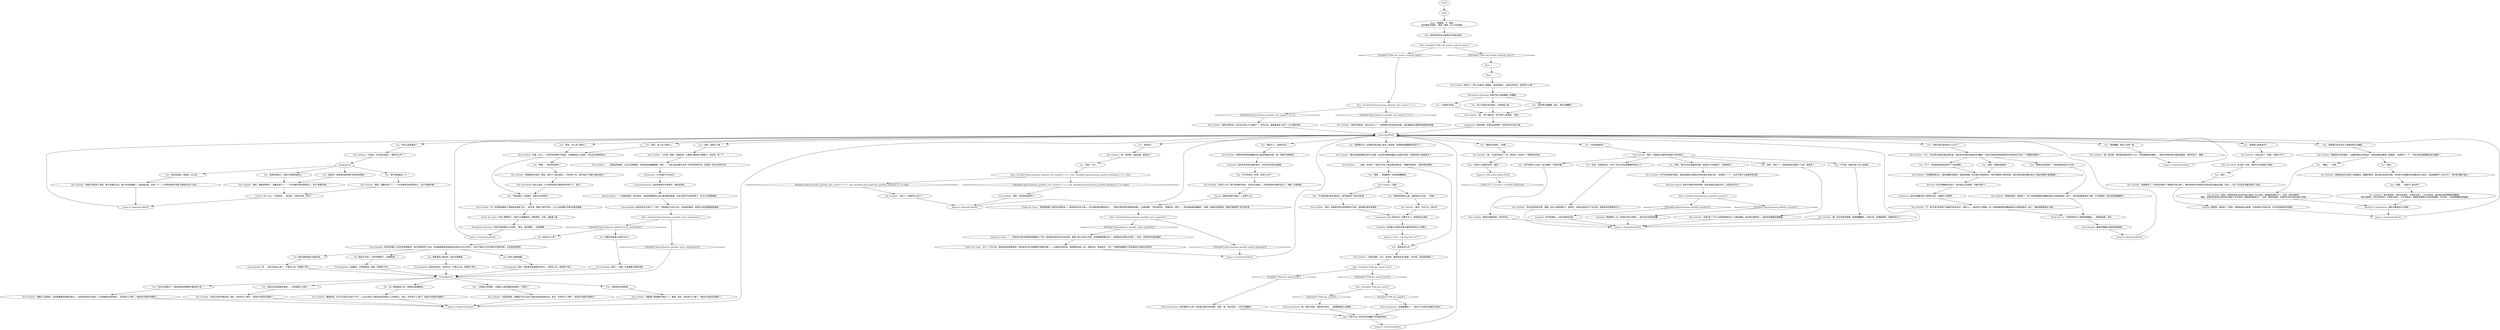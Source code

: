 # KINEEMA / LAZARETH CALL
# Here you can complete TASK.call_station_lazareth and get mocked by Nix Gottlieb.
# ==================================================
digraph G {
	  0 [label="START"];
	  1 [label="input"];
	  2 [label="You: “你知道那个人是谁吗，我告诉过你的那个……”"];
	  3 [label="You: “挺好的！我觉得对我的案子真的很有帮助！”"];
	  4 [label="Jump to: [lazarethcallhub]"];
	  5 [label="Nix Gottlieb: “没错。”"];
	  6 [label="Endurance: 金钱大概都流向了那帮年迈的，油腻的人兜里吧……"];
	  7 [label="You: “难怪我觉得这么疼。我感觉自己已经……坏掉了。”"];
	  8 [label="Jump to: [The actual Radio HUB]"];
	  9 [label="Nix Gottlieb: “很好。我要去验尸了。一个叫切斯特·麦克莱恩的人，死于*鱼类中毒*。”"];
	  10 [label="Nix Gottlieb: “是的，你是我注定要不断承受不幸的命运。”"];
	  11 [label="You: “医生，有人伤了我的心。”"];
	  12 [label="You: “不过我还是*感觉*挺好的。我可能承受了很大的伤害。”"];
	  13 [label="Nix Gottlieb: “什么，你又想让我给你做血液检查，然后告诉你情况到底有多*糟糕*？你想让我把你身体里面所有坏掉的地方列出一个完整的清单吗？”"];
	  14 [label="Esprit de Corps: “过了一个月之后，我找到机会想感谢他，然后发现*他*压根都想不起那件事了——这就是戈特利布。跟恶魔勾结在一起，他绝对有，我很肯定。干杯！”啤酒杯碰撞的叮当声淹没在大家的对话声中……"];
	  15 [label="You: “我觉得你在取笑我。”"];
	  16 [label="You: “所以你也看见了？我的身体变成黑暗中最后的火炬？”"];
	  17 [label="You: “我想伸手从一台旋转的电风扇上抓住一条领带，但是整条胳膊都疼的受不了。”"];
	  18 [label="You: “是的，我想知道真相！”"];
	  19 [label="Encyclopedia: 你还有机会的。还有时间。不管怎么说，回答那个男人。"];
	  20 [label="Nix Gottlieb: “很高兴听到这个消息。案子处理完之后，抽个时间来看看——我会抽点血，检查一下——让你知道你的‘肝脏’还能给你多少‘永远’。”"];
	  21 [label="Nix Gottlieb: “我是戈特利布。现在又怎么了？”在那熟悉又刺耳的声音里，没有表露出丝毫想知道答案的迹象。"];
	  22 [label="Nix Gottlieb: “很好！还有其他抱怨吗？”"];
	  23 [label="Nix Gottlieb: “那就这样吧。我得走了。有个白痴用氰基丙烯酸盐把自己的眼皮黏在一起了。*看*起来像是麦克·托森，不过很难说，因为他的眼睛都肿了……”"];
	  24 [label="Endurance: 火行者是不可以死的。"];
	  25 [label="Encyclopedia: 是的，特别是年轻国家的年轻人。不管怎么说，回答那个男人。"];
	  26 [label="Logic: 节制*可以*立刻对你的健康产生积极的影响。"];
	  27 [label="Authority: 他的声音没有丝毫的惊讶。只有无忧无虑的优越性。"];
	  28 [label="You: “我的情况很糟糕，医生。真的*很糟糕*。”"];
	  29 [label="Nix Gottlieb: “那我们就继续吧。时间不等人。”"];
	  30 [label="Nix Gottlieb: “对于你来说是可能的。我还指望自己的肺比你的肝脏多活很久呢。”他停顿了一下。“这并不是什么值得庆祝的事。”"];
	  31 [label="Reaction Speed: 他说不值得庆祝的时候，是在说他会活得比较久，还是你活不长？"];
	  32 [label="Nix Gottlieb: “那是高血压引起的小血管颤动，愚蠢的警官。就在我们说话的时候，你的视力可能都在持续遭受永久损伤。对此我就帮不上多大忙了。我不是*眼科*医生。”"];
	  33 [label="Nix Gottlieb: “据我所知，你只不过是正中他们下怀——让自己失去了做任何有实际意义工作的能力。现在，你还有什么*眼下，很迫切*的医学问题吗？”"];
	  34 [label="Encyclopedia: 呃……他们已经这么做了。不管怎么说，回答那个男人。"];
	  35 [label="Composure: 听上去他对这一切都不关心。明显轻松又愉快。"];
	  36 [label="Jump to: [lazarethcallhub]"];
	  37 [label="Alice: “……”"];
	  38 [label="You: “我决定戒掉。彻底的。永久的。”"];
	  39 [label="You: “当然，当然了——但是你能说说我吗？比如，我是谁？”"];
	  40 [label="Nix Gottlieb: “……或者，其实呢！”他似乎对这个想法感到很惊讶。“根据你的情况，可能*两者*都有。”"];
	  41 [label="You: “等等……两者都有？听起来很糟糕啊。”"];
	  42 [label="Electrochemistry: 哦，但是兴奋剂，美妙的兴奋剂……跟酒精是那么的般配……"];
	  43 [label="Electrochemistry: 这就提醒我了——我们什么时候才能拿到兴奋剂？"];
	  44 [label="Nix Gottlieb: “还有什么吗？我不是*脑科*医生。往好的方面想——你现在拥有全新的生活了。明智一点使用吧。”"];
	  45 [label="You: 但是为什么呢？"];
	  46 [label="Chester McLaine: “去你妈的……我没死，只是有点疼，好吗？”"];
	  47 [label="You: “那就先这样吧。”[挂断。]"];
	  48 [label="You: “是的……”"];
	  49 [label="You: “是的，我是火行者。”"];
	  50 [label="Nix Gottlieb: “火行者？是啊，你确实是。只要别对着你的火脚吸气。其实吧，等一下……”"];
	  51 [label="Nix Gottlieb: “你一定是把我跟某个亲密朋友搞混了吧……我不是。我是个医学专家——手上总会遇到*白痴*的紧急事故。”"];
	  52 [label="Encyclopedia: 大家都说，无知便是福。快啊，回答那个男人。"];
	  53 [label="Alice: “稍微等一下，警官……”\n她好像有点犹豫。“是的，警官，马上为你接通……”"];
	  54 [label="Suggestion: 是在咆哮，还是压抑的呻吟？这里对你可没多少爱。"];
	  55 [label="You: “我不知道什么命运。我只想聊一个医学问题。”"];
	  56 [label="Nix Gottlieb: “很忙的那种。没有生命危险，只是有点烦人。对于你来说。我这里还有更重要的事要做。”\n“很忙的那种。没有生命危险，只是有点烦人。对于你来说，这就是你神枪手名声的附属品。至于我——还有更重要的事要做。”"];
	  57 [label="Empathy: 你没能从戈特利布医生那里感觉到什么同理心。"];
	  58 [label="You: “等等……热恋然后被甩？”"];
	  59 [label="Nix Gottlieb: “是那些家伙说的，警官。说有个小妞勾搭你——然后甩了你。把你当成个空果汁盒给扔掉了。”"];
	  60 [label="Pain Threshold: 别往心里去。并不是你的盒子里就没有*果汁*了，老兄。"];
	  61 [label="Alice: “……”"];
	  63 [label="Empathy: 你可别臭美——他不会想念你的。"];
	  64 [label="Nix Gottlieb: “听着，伙计——*热恋然后被甩*不是病。大家都是这么过来的。你应该为她感到高兴。”"];
	  65 [label="Alice: Variable[\"plaza.kineema_gottlieb_esprit_appendix\"]"];
	  66 [label="Variable[\"plaza.kineema_gottlieb_esprit_appendix\"]", shape=diamond];
	  67 [label="!(Variable[\"plaza.kineema_gottlieb_esprit_appendix\"])", shape=diamond];
	  68 [label="You: “你不吃惊吗？好吧。还有什么吗？”"];
	  69 [label="Pain Threshold: 有点吧。天啦，但是它在你的胸口*燃烧*……"];
	  70 [label="Nix Gottlieb: “不，我*不想*听到那个话题的*政治评论*。事实上——我还有工作要做。有个白痴用氰基丙烯酸盐把自己的眼皮黏在一起了。看起来像是麦克·托森。”"];
	  71 [label="Jump to: [You: \"\"So what do I do?\"\"]"];
	  72 [label="Nix Gottlieb: “不知道。不过现在知道了。喝的怎么样了？”"];
	  73 [label="Nix Gottlieb: “太好了！你喝的怎么样了？”"];
	  74 [label="You: “你知道我是谁？”"];
	  75 [label="You: “我不想再提这个了。”"];
	  76 [label="Nix Gottlieb: “你是*谁*？不久之前你刚刚失去了人类的面貌。现在我们继续吧——我还有很重要的事要做。”"];
	  77 [label="Nix Gottlieb: “少喝点酒吧，伙计。其实呢，最好是完全*戒酒*。药也是。还有其他事吗？”"];
	  78 [label="You: “我明白你的意思了。我还是继续回去工作吧。”"];
	  79 [label="Jump to: [lazarethcallhub]"];
	  80 [label="Nix Gottlieb: “在我听起来，更像是不会让任何人感到惊讶的新闻头条。现在，你还有什么*眼下，很迫切*的医学问题吗？”"];
	  81 [label="You: 年轻人都很愚蠢。"];
	  82 [label="You: 我希望自己很年轻，而且充满激情。"];
	  83 [label="Volition: 接受吧。身体是一个物体，是物体就会出故障。在其他部分坏掉之前，先尽你所能好好利用吧。"];
	  84 [label="Jump to: [lazarethcallhub]"];
	  85 [label="Jump to: [lazarethcallhub]"];
	  86 [label="Nix Gottlieb: “你想要真真正正、毫无隐瞒的真相吗？那就别喝酒，吃点镁片和维他命D。我们的警局不是养老院。我们没有资金安置已经过了黄金时期的*摇滚明星*。”"];
	  87 [label="Nix Gottlieb: “很好，都能得奖章了。我要去验尸了。一个叫切斯特·麦克莱恩的人，死于*鱼类中毒*。”"];
	  88 [label="Nix Gottlieb: “哦，是你啊。我知道加姆洛克有个女人，特别精通这种事情……但我不想把你强行推到她面前。祝你好运了，警探。”"];
	  89 [label="You: “对不起，我给你添了这么多麻烦……”"];
	  90 [label="Alice: Variable[\"TASK.get_speed_done\"]"];
	  91 [label="Variable[\"TASK.get_speed_done\"]", shape=diamond];
	  92 [label="!(Variable[\"TASK.get_speed_done\"])", shape=diamond];
	  93 [label="Alice: Variable[\"TASK.get_speed\"]"];
	  94 [label="Variable[\"TASK.get_speed\"]", shape=diamond];
	  95 [label="!(Variable[\"TASK.get_speed\"])", shape=diamond];
	  96 [label="Nix Gottlieb: “那就更好了！还有别的事吗？我倒是不担心那个。像你这种年纪的警官总是有冠状动脉的问题。而且——死亡不过是生命最自然的一部分。”"];
	  97 [label="Encyclopedia: 年轻的宗教人士反对萨弗里政府，他们觉得受到了压迫。这也跟奥西登逐渐影响当地的生活方式有关。只有*不喜欢*生活中很多东西的时候，才会选择自焚吧。"];
	  98 [label="You: 这跟在萨弗里AR自焚*无关*。"];
	  99 [label="Mack Torson: “不是他妈的什么氰基丙烯酸盐……是超级粘胶，医生。”"];
	  100 [label="Encyclopedia: 氰基丙烯酸盐*就是*超级粘胶。"];
	  101 [label="Alice: Variable[\"TASK.call_station_lazareth_done\"]"];
	  102 [label="Variable[\"TASK.call_station_lazareth_done\"]", shape=diamond];
	  103 [label="!(Variable[\"TASK.call_station_lazareth_done\"])", shape=diamond];
	  104 [label="Nix Gottlieb: “我是戈特利布。这次你又惹上什么麻烦了？”发问之后，紧接着是某人抽了一大口烟的声音。"];
	  105 [label="You: “只是例行检查。”"];
	  106 [label="You: “你就不能为我*做点什么*吗？”"];
	  107 [label="Inland Empire: 一个状绝的景象：你的身体，为萦绕周围那巨大的幻象而感到疲累，在自己鲜活气息的供养下，在大火中熊熊燃烧。"];
	  108 [label="Nix Gottlieb: “我是整个警局最严肃的人了，警探。现在，你还有什么*眼下，很迫切*的医学问题吗？”"];
	  109 [label="Nix Gottlieb: “我看见三度烧伤，还有需要推荐给整形医生——当然你是负担不起的。不过那都是未来的事了。你还有什么*眼下，很迫切*的医学问题吗？”"];
	  110 [label="Alice: Variable[\"plaza.kineema_gottlieb_call_counter\"] >= 2  and  Variable[\"plaza.kineema_gottlieb_drinking_2\"] == false"];
	  111 [label="Variable[\"plaza.kineema_gottlieb_call_counter\"] >= 2  and  Variable[\"plaza.kineema_gottlieb_drinking_2\"] == false", shape=diamond];
	  112 [label="!(Variable[\"plaza.kineema_gottlieb_call_counter\"] >= 2  and  Variable[\"plaza.kineema_gottlieb_drinking_2\"] == false)", shape=diamond];
	  113 [label="Empathy: 两者都有一点。但是你可别太臭美——他可没为你感到抱歉。"];
	  114 [label="Nix Gottlieb: “是的，积极思考是众所周知的万灵药。我的建议是多多锻炼。”"];
	  115 [label="Nix Gottlieb: “你自己找时间想去吧。现在，你还有什么*眼下，很迫切*的医学问题吗？”"];
	  116 [label="lazarethcallhub"];
	  117 [label="You: “我很糟糕，想找人骂我一顿。”"];
	  118 [label="You: “我真的很努力，很努力地控制我自己。”"];
	  119 [label="Nix Gottlieb: “哦，别又给我来那套，喝得醉醺醺的，又哭又闹，赶紧继续吧。你要抱怨什么？”"];
	  120 [label="Jump to: [lazarethcallhub]"];
	  121 [label="You: “我失忆了。全部的记忆。”"];
	  122 [label="You: “那我该怎么办？”"];
	  123 [label="You: “不了，听起来我目前还承受不了这种事情……”"];
	  124 [label="Jump to: [lazarethcallhub]"];
	  125 [label="Esprit de Corps: “……然后他*当场*就把我的阑尾割了下来，其他房间当时还在开派对呢。我喝了那么多杜松子酒，还疼得都快晕过去了，但是我还记得自己在想——天啦，戈特利布可真会缝的……”"];
	  126 [label="firewalkerhub"];
	  127 [label="You: “我自己血肉烧焦的味道……不知道是什么样的……”"];
	  128 [label="Perception (Hearing): 你听见背景里有人在抱怨。“医生，我的眼睛……我的眼睛……”"];
	  129 [label="Jump to: [lazarethcallhub]"];
	  130 [label="Rhetoric: 所以的确跟政治有关！因为政治上的原因，你被*忽视*了……"];
	  131 [label="Hand/Eye Coordination: 确实对瞄准没什么帮助……"];
	  132 [label="Nix Gottlieb: 你听见一个男人快速清了清喉咙，然后回答到：“我是戈特利布。请问有什么事？”"];
	  133 [label="Nix Gottlieb: “嗯。”电话咔哒响了一声。突然间，你听到一个很熟悉的声音……"];
	  134 [label="You: “我想我心脏病发作了……”"];
	  135 [label="You: （撒谎。）“没有。”"];
	  136 [label="Conceptualization: 这会是某种艺术性陈述，诸如此类的。"];
	  137 [label="Drama: 很难说他是不相信——还是不关心。"];
	  138 [label="Esprit de Corps: 又有人要照顾了，他四下打量着房间，默默想到。天啦，这群类人猿……"];
	  139 [label="Alice: “还有什么能帮你的吗，警官？”"];
	  140 [label="You: “你怎么知道是我？”"];
	  141 [label="Alice: Variable[\"plaza.kineema_gottlieb_call_counter\"] >= 2"];
	  142 [label="Variable[\"plaza.kineema_gottlieb_call_counter\"] >= 2", shape=diamond];
	  143 [label="!(Variable[\"plaza.kineema_gottlieb_call_counter\"] >= 2)", shape=diamond];
	  144 [label="Perception (Hearing): 他漫不经心地咀嚼着一块硬糖。"];
	  145 [label="You: “有人叫我打给检疫所。大家很担心我……”"];
	  146 [label="Nix Gottlieb: “哦，”男人很惊讶，但不是开心的那种。“是你。”"];
	  147 [label="Alice: Variable[\"plaza.kineema_gottlieb_reaction\"]"];
	  148 [label="Variable[\"plaza.kineema_gottlieb_reaction\"]", shape=diamond];
	  149 [label="!(Variable[\"plaza.kineema_gottlieb_reaction\"])", shape=diamond];
	  150 [label="Nix Gottlieb: “很好。如果你的血压实验对视力造成了永久损伤，那就真的麻烦大了。当然，是你的麻烦。”\n“很好。如果你的血压实验对视力造成了永久损伤，那就真的麻烦大了。当然，是你的麻烦，毕竟你对自己的枪法那么得意。”"];
	  151 [label="You: “‘点燃自己的警察。’从概念上讲好像挺有意思的，不是吗？”"];
	  152 [label="You: 就应该强迫他们去服兵役。"];
	  153 [label="Encyclopedia: 当然了，没错。你有健康方面的问题。"];
	  154 [label="You: “医生，有人伤了我的心。”"];
	  155 [label="Nix Gottlieb: “是的。也许不止一种方式。”"];
	  156 [label="You: “是的，不过……”"];
	  157 [label="drinkinghub"];
	  158 [label="You: “好运，你是说好运，对吗？你正沐浴在我耀眼的荣光之下。”"];
	  159 [label="You: “是的，我们生活在艰难的时期。但是至少已经结束了。就快结束了……”"];
	  160 [label="Nix Gottlieb: “沐浴在你的荣光里，是啊。实际上都快溺死了。麻烦你，在我还没完全沉下去之前，赶紧说说你要抱怨什么。”"];
	  161 [label="Nix Gottlieb: “通过电话很难看出是怎么回事。也许是外周神经痛加上高血压问题。可能是你的心脏病发作了……”"];
	  162 [label="You: “但是……你是什么医生啊？”"];
	  163 [label="Nix Gottlieb: “你挺过来了！恭喜。你能动了吗？”"];
	  164 [label="Nix Gottlieb: “……那就这样做吧。让自己远离痛苦。深深地吸进横膈膜里，然后……”你听见电话那头传来一阵夸张的吸气声，然后是一阵长长的呼气声。"];
	  165 [label="Alice: Variable[\"plaza.kineema_gottlieb_encyc_immolation\"]"];
	  166 [label="Variable[\"plaza.kineema_gottlieb_encyc_immolation\"]", shape=diamond];
	  167 [label="!(Variable[\"plaza.kineema_gottlieb_encyc_immolation\"])", shape=diamond];
	  168 [label="You: 真是太可怕了。我不想再想了。[忽略思维。]"];
	  169 [label="Alice: 她的声音消失在熟悉的无线电杂音中。"];
	  170 [label="Nix Gottlieb: “啊，是你啊。还能走路，能说话？”"];
	  171 [label="You: “我想我已经开发出了极强的感光灵敏度……”"];
	  172 [label="Electrochemistry: 他在瞎说什么呢？你知道兴奋剂对你很好。但是，嘘，别告诉他——他不会理解的。"];
	  173 [label="Jump to: [lazarethcallhub]"];
	  174 [label="You: “这一直是我的计划。我想反抗联盟政府。”"];
	  175 [label="You: “我中枪了……”"];
	  176 [label="Nix Gottlieb: “那是因为你的宿醉——就算是通过无线电波，你那边闻起来都是一股酒味。”他停顿了一下。“你有没有觉得眼睛也有点抽搐？”"];
	  177 [label="You: “是的。”"];
	  178 [label="Jump to: [lazarethcallhub]"];
	  179 [label="Nix Gottlieb: “想想你用药物和酒精对自己造成的那些伤害，我一点都不觉得奇怪。”"];
	  180 [label="Esprit de Corps: “然后就是那个该死的戈特利布——臭烘烘的杜松子酒——命令我到他的屠宰室去……”费舍尔警官现在很想讲故事——他继续着：“然后我问他，‘你确定吗，医生？’，然后他就装的酷酷的，‘是啊，如果你觉得很疼，那我们就把那个宝贝弄出来……”"];
	  181 [label="Encyclopedia: 自焚在罗马丹流行了一阵子，特别是在大学生之间。尤其是科霍伊，这种行为在那里报道的最多。"];
	  7760201 [label="JUMP OUT to PLAZA / COUPRIS KINEEMA", shape=diamond];
	  0 -> 1
	  1 -> 53
	  2 -> 51
	  3 -> 87
	  4 -> 116
	  5 -> 12
	  5 -> 7
	  6 -> 70
	  7 -> 155
	  8 -> 7760201
	  9 -> 46
	  10 -> 39
	  10 -> 55
	  10 -> 89
	  10 -> 158
	  10 -> 159
	  11 -> 64
	  12 -> 114
	  13 -> 18
	  13 -> 123
	  13 -> 78
	  14 -> 85
	  15 -> 108
	  16 -> 109
	  17 -> 161
	  18 -> 86
	  19 -> 126
	  20 -> 4
	  21 -> 116
	  22 -> 84
	  23 -> 99
	  24 -> 136
	  25 -> 126
	  26 -> 173
	  27 -> 68
	  28 -> 146
	  29 -> 120
	  30 -> 31
	  31 -> 147
	  32 -> 162
	  33 -> 79
	  34 -> 126
	  35 -> 57
	  36 -> 116
	  37 -> 61
	  38 -> 20
	  39 -> 76
	  40 -> 41
	  40 -> 122
	  41 -> 5
	  42 -> 26
	  43 -> 26
	  44 -> 137
	  45 -> 97
	  46 -> 4
	  47 -> 133
	  48 -> 96
	  49 -> 50
	  50 -> 164
	  51 -> 138
	  52 -> 126
	  53 -> 169
	  54 -> 116
	  55 -> 29
	  56 -> 131
	  57 -> 71
	  58 -> 59
	  59 -> 60
	  60 -> 2
	  61 -> 132
	  63 -> 120
	  64 -> 58
	  64 -> 2
	  65 -> 66
	  65 -> 67
	  66 -> 125
	  67 -> 85
	  68 -> 44
	  69 -> 48
	  70 -> 99
	  71 -> 122
	  72 -> 157
	  73 -> 84
	  74 -> 10
	  75 -> 9
	  76 -> 120
	  77 -> 90
	  78 -> 23
	  79 -> 116
	  80 -> 79
	  81 -> 25
	  82 -> 19
	  83 -> 178
	  84 -> 116
	  85 -> 116
	  86 -> 130
	  87 -> 46
	  88 -> 129
	  89 -> 119
	  90 -> 91
	  90 -> 92
	  91 -> 172
	  92 -> 93
	  93 -> 94
	  93 -> 95
	  94 -> 43
	  95 -> 42
	  96 -> 83
	  97 -> 152
	  97 -> 81
	  97 -> 82
	  97 -> 168
	  98 -> 153
	  99 -> 100
	  100 -> 124
	  101 -> 102
	  101 -> 103
	  102 -> 141
	  103 -> 37
	  104 -> 116
	  105 -> 146
	  106 -> 13
	  107 -> 181
	  108 -> 79
	  109 -> 79
	  110 -> 112
	  110 -> 111
	  111 -> 73
	  112 -> 22
	  113 -> 120
	  114 -> 35
	  115 -> 79
	  116 -> 134
	  116 -> 74
	  116 -> 171
	  116 -> 140
	  116 -> 11
	  116 -> 106
	  116 -> 175
	  116 -> 47
	  116 -> 49
	  116 -> 17
	  116 -> 117
	  116 -> 121
	  116 -> 154
	  117 -> 88
	  118 -> 87
	  119 -> 120
	  120 -> 116
	  121 -> 179
	  122 -> 77
	  123 -> 86
	  124 -> 116
	  125 -> 14
	  126 -> 174
	  126 -> 15
	  126 -> 16
	  126 -> 151
	  126 -> 127
	  127 -> 115
	  128 -> 36
	  129 -> 116
	  130 -> 6
	  131 -> 178
	  132 -> 144
	  133 -> 139
	  134 -> 163
	  135 -> 150
	  136 -> 107
	  137 -> 180
	  138 -> 128
	  139 -> 8
	  140 -> 72
	  141 -> 142
	  141 -> 143
	  142 -> 21
	  143 -> 104
	  144 -> 105
	  144 -> 145
	  144 -> 28
	  145 -> 146
	  146 -> 54
	  147 -> 148
	  147 -> 149
	  148 -> 113
	  149 -> 63
	  150 -> 131
	  151 -> 80
	  152 -> 34
	  153 -> 126
	  154 -> 64
	  155 -> 35
	  156 -> 110
	  157 -> 75
	  157 -> 118
	  157 -> 3
	  157 -> 38
	  158 -> 160
	  159 -> 30
	  160 -> 120
	  161 -> 40
	  162 -> 56
	  163 -> 69
	  164 -> 24
	  165 -> 166
	  165 -> 167
	  166 -> 98
	  166 -> 45
	  167 -> 126
	  168 -> 52
	  169 -> 101
	  170 -> 156
	  171 -> 176
	  172 -> 26
	  173 -> 116
	  174 -> 33
	  175 -> 170
	  176 -> 177
	  176 -> 135
	  177 -> 32
	  178 -> 116
	  179 -> 27
	  180 -> 65
	  181 -> 165
}

